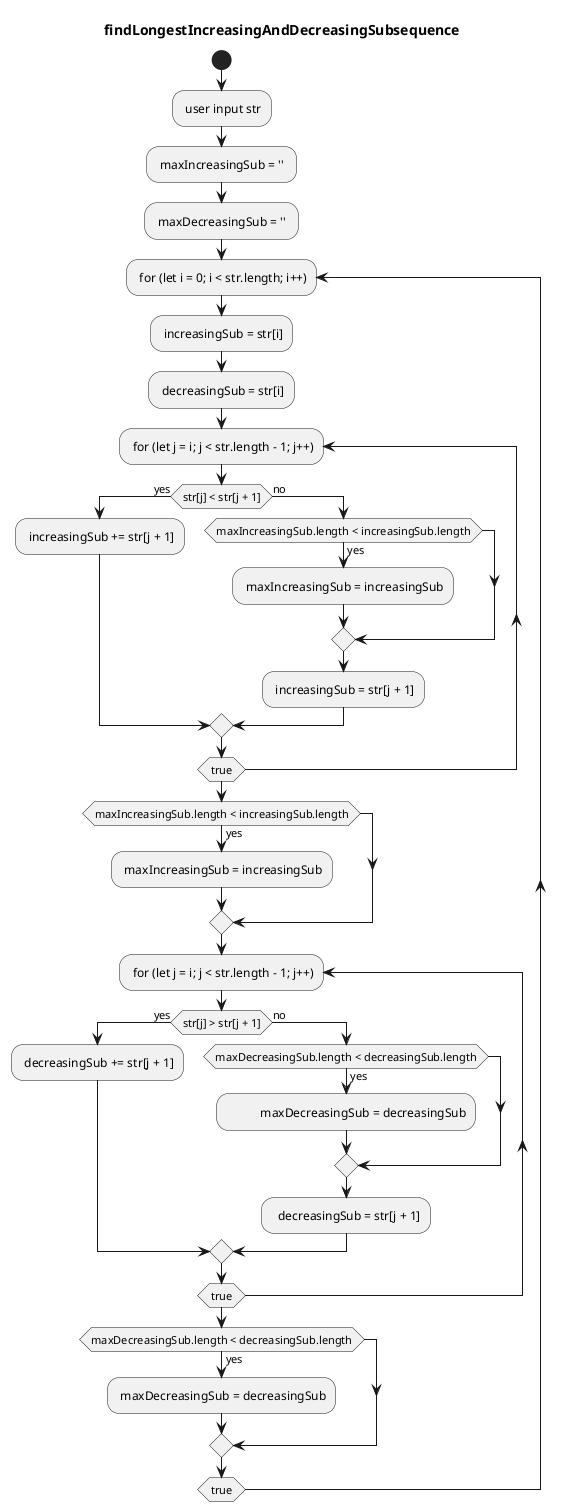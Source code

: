 @startuml 
title findLongestIncreasingAndDecreasingSubsequence
start
: user input str;
: maxIncreasingSub = '' ;
: maxDecreasingSub = '' ;
repeat : for (let i = 0; i < str.length; i++)
  : increasingSub = str[i];
  : decreasingSub = str[i];

  repeat : for (let j = i; j < str.length - 1; j++)
    if (str[j] < str[j + 1]) then (yes)
      : increasingSub += str[j + 1];
    else (no)
      if (maxIncreasingSub.length < increasingSub.length) then (yes)
        : maxIncreasingSub = increasingSub;
      endif
      : increasingSub = str[j + 1];
    endif
  repeat while (true)
   if (maxIncreasingSub.length < increasingSub.length) then (yes)
      : maxIncreasingSub = increasingSub;
    endif
  repeat : for (let j = i; j < str.length - 1; j++)
    if (str[j] > str[j + 1]) then (yes)
      : decreasingSub += str[j + 1];
    else (no)
      if (maxDecreasingSub.length < decreasingSub.length) then (yes)
        :           maxDecreasingSub = decreasingSub;
      endif
      :  decreasingSub = str[j + 1];
    endif
  repeat while (true)
   if (maxDecreasingSub.length < decreasingSub.length) then (yes)
      : maxDecreasingSub = decreasingSub;
    endif
repeat while (true)
@enduml